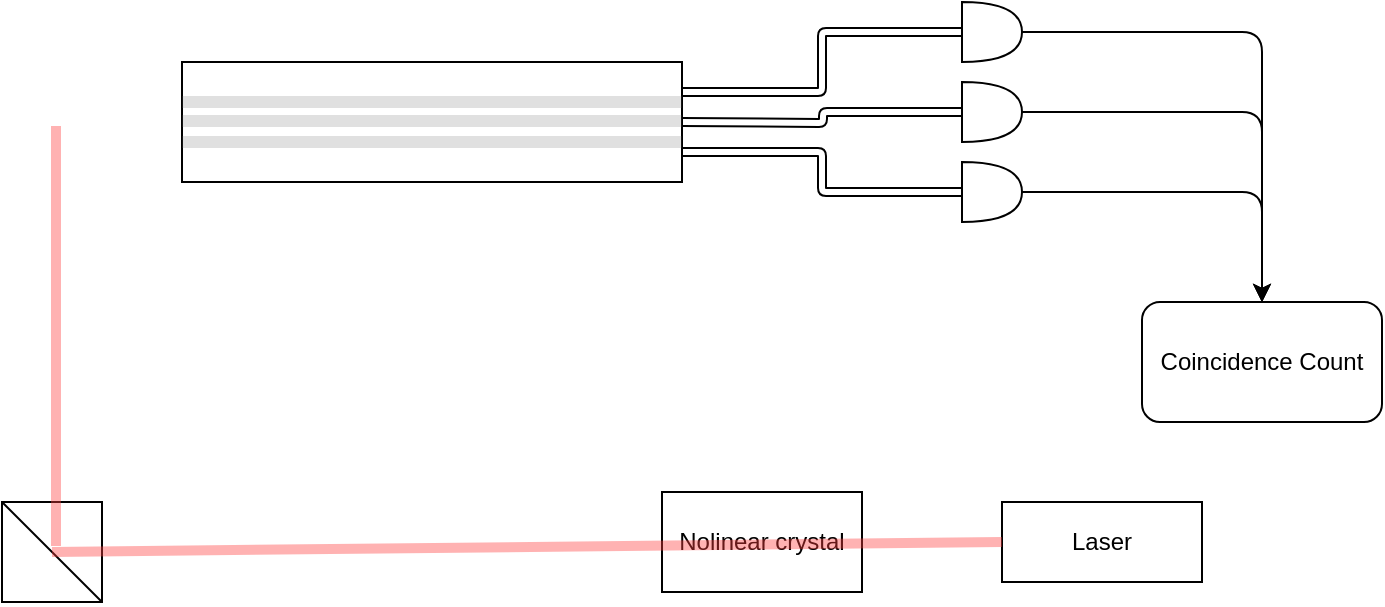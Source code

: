 <mxfile version="13.10.9" type="github">
  <diagram id="uqkbcDt2_l0e1CLEkKH2" name="Page-1">
    <mxGraphModel dx="1038" dy="588" grid="1" gridSize="10" guides="1" tooltips="1" connect="1" arrows="1" fold="1" page="1" pageScale="1" pageWidth="1169" pageHeight="827" math="0" shadow="0">
      <root>
        <mxCell id="0" />
        <mxCell id="1" parent="0" />
        <mxCell id="pPRYekGPoHE3d8YEOr2Z-12" style="edgeStyle=orthogonalEdgeStyle;shape=link;rounded=1;orthogonalLoop=1;jettySize=auto;html=1;entryX=1;entryY=0.25;entryDx=0;entryDy=0;strokeColor=#000000;strokeWidth=1;" edge="1" parent="1" source="pPRYekGPoHE3d8YEOr2Z-7" target="pPRYekGPoHE3d8YEOr2Z-3">
          <mxGeometry relative="1" as="geometry" />
        </mxCell>
        <mxCell id="pPRYekGPoHE3d8YEOr2Z-17" style="edgeStyle=orthogonalEdgeStyle;rounded=1;orthogonalLoop=1;jettySize=auto;html=1;exitX=1;exitY=0.5;exitDx=0;exitDy=0;exitPerimeter=0;strokeColor=#000000;strokeWidth=1;entryX=0.5;entryY=0;entryDx=0;entryDy=0;" edge="1" parent="1" source="pPRYekGPoHE3d8YEOr2Z-7" target="pPRYekGPoHE3d8YEOr2Z-15">
          <mxGeometry relative="1" as="geometry">
            <mxPoint x="950" y="330" as="targetPoint" />
          </mxGeometry>
        </mxCell>
        <mxCell id="pPRYekGPoHE3d8YEOr2Z-7" value="" style="shape=or;whiteSpace=wrap;html=1;" vertex="1" parent="1">
          <mxGeometry x="800" y="220" width="30" height="30" as="geometry" />
        </mxCell>
        <mxCell id="pPRYekGPoHE3d8YEOr2Z-13" style="edgeStyle=orthogonalEdgeStyle;shape=link;rounded=1;orthogonalLoop=1;jettySize=auto;html=1;strokeColor=#000000;strokeWidth=1;" edge="1" parent="1" source="pPRYekGPoHE3d8YEOr2Z-8">
          <mxGeometry relative="1" as="geometry">
            <mxPoint x="660" y="280" as="targetPoint" />
          </mxGeometry>
        </mxCell>
        <mxCell id="pPRYekGPoHE3d8YEOr2Z-16" style="edgeStyle=orthogonalEdgeStyle;rounded=1;orthogonalLoop=1;jettySize=auto;html=1;entryX=0.5;entryY=0;entryDx=0;entryDy=0;strokeColor=#000000;strokeWidth=1;" edge="1" parent="1" source="pPRYekGPoHE3d8YEOr2Z-8" target="pPRYekGPoHE3d8YEOr2Z-15">
          <mxGeometry relative="1" as="geometry" />
        </mxCell>
        <mxCell id="pPRYekGPoHE3d8YEOr2Z-8" value="" style="shape=or;whiteSpace=wrap;html=1;" vertex="1" parent="1">
          <mxGeometry x="800" y="260" width="30" height="30" as="geometry" />
        </mxCell>
        <mxCell id="pPRYekGPoHE3d8YEOr2Z-14" style="edgeStyle=orthogonalEdgeStyle;shape=link;rounded=1;orthogonalLoop=1;jettySize=auto;html=1;entryX=1;entryY=0.75;entryDx=0;entryDy=0;strokeColor=#000000;strokeWidth=1;" edge="1" parent="1" source="pPRYekGPoHE3d8YEOr2Z-9" target="pPRYekGPoHE3d8YEOr2Z-3">
          <mxGeometry relative="1" as="geometry" />
        </mxCell>
        <mxCell id="pPRYekGPoHE3d8YEOr2Z-18" style="edgeStyle=orthogonalEdgeStyle;rounded=1;orthogonalLoop=1;jettySize=auto;html=1;entryX=0.5;entryY=0;entryDx=0;entryDy=0;strokeColor=#000000;strokeWidth=1;" edge="1" parent="1" source="pPRYekGPoHE3d8YEOr2Z-9" target="pPRYekGPoHE3d8YEOr2Z-15">
          <mxGeometry relative="1" as="geometry" />
        </mxCell>
        <mxCell id="pPRYekGPoHE3d8YEOr2Z-9" value="" style="shape=or;whiteSpace=wrap;html=1;" vertex="1" parent="1">
          <mxGeometry x="800" y="300" width="30" height="30" as="geometry" />
        </mxCell>
        <mxCell id="pPRYekGPoHE3d8YEOr2Z-15" value="Coincidence Count" style="rounded=1;whiteSpace=wrap;html=1;" vertex="1" parent="1">
          <mxGeometry x="890" y="370" width="120" height="60" as="geometry" />
        </mxCell>
        <mxCell id="pPRYekGPoHE3d8YEOr2Z-19" value="Laser" style="rounded=0;whiteSpace=wrap;html=1;" vertex="1" parent="1">
          <mxGeometry x="820" y="470" width="100" height="40" as="geometry" />
        </mxCell>
        <mxCell id="pPRYekGPoHE3d8YEOr2Z-20" value="Nolinear crystal" style="rounded=0;whiteSpace=wrap;html=1;fillColor=none;" vertex="1" parent="1">
          <mxGeometry x="650" y="465" width="100" height="50" as="geometry" />
        </mxCell>
        <mxCell id="pPRYekGPoHE3d8YEOr2Z-23" value="" style="group" vertex="1" connectable="0" parent="1">
          <mxGeometry x="320" y="470" width="50" height="50" as="geometry" />
        </mxCell>
        <mxCell id="pPRYekGPoHE3d8YEOr2Z-21" value="" style="whiteSpace=wrap;html=1;aspect=fixed;fillColor=none;" vertex="1" parent="pPRYekGPoHE3d8YEOr2Z-23">
          <mxGeometry width="50" height="50" as="geometry" />
        </mxCell>
        <mxCell id="pPRYekGPoHE3d8YEOr2Z-22" value="" style="endArrow=none;html=1;strokeColor=#000000;strokeWidth=1;entryX=0;entryY=0;entryDx=0;entryDy=0;exitX=1;exitY=1;exitDx=0;exitDy=0;" edge="1" parent="pPRYekGPoHE3d8YEOr2Z-23" source="pPRYekGPoHE3d8YEOr2Z-21" target="pPRYekGPoHE3d8YEOr2Z-21">
          <mxGeometry width="50" height="50" relative="1" as="geometry">
            <mxPoint x="-180" y="90" as="sourcePoint" />
            <mxPoint x="-130" y="40" as="targetPoint" />
          </mxGeometry>
        </mxCell>
        <mxCell id="pPRYekGPoHE3d8YEOr2Z-24" value="" style="endArrow=none;html=1;strokeWidth=5;entryX=0;entryY=0.5;entryDx=0;entryDy=0;strokeColor=#FF4040;opacity=40;" edge="1" parent="1" target="pPRYekGPoHE3d8YEOr2Z-19">
          <mxGeometry width="50" height="50" relative="1" as="geometry">
            <mxPoint x="345" y="495" as="sourcePoint" />
            <mxPoint x="590" y="380" as="targetPoint" />
          </mxGeometry>
        </mxCell>
        <mxCell id="pPRYekGPoHE3d8YEOr2Z-25" value="" style="endArrow=none;html=1;strokeColor=#FF4040;strokeWidth=5;opacity=40;" edge="1" parent="1">
          <mxGeometry width="50" height="50" relative="1" as="geometry">
            <mxPoint x="347" y="492" as="sourcePoint" />
            <mxPoint x="347" y="282" as="targetPoint" />
          </mxGeometry>
        </mxCell>
        <mxCell id="pPRYekGPoHE3d8YEOr2Z-26" value="" style="group" vertex="1" connectable="0" parent="1">
          <mxGeometry x="410" y="250" width="250" height="60" as="geometry" />
        </mxCell>
        <mxCell id="pPRYekGPoHE3d8YEOr2Z-3" value="" style="rounded=0;whiteSpace=wrap;html=1;" vertex="1" parent="pPRYekGPoHE3d8YEOr2Z-26">
          <mxGeometry width="250" height="60" as="geometry" />
        </mxCell>
        <mxCell id="pPRYekGPoHE3d8YEOr2Z-4" value="" style="endArrow=none;html=1;fillColor=#f5f5f5;strokeColor=#666666;strokeWidth=6;opacity=20;" edge="1" parent="pPRYekGPoHE3d8YEOr2Z-26">
          <mxGeometry width="50" height="50" relative="1" as="geometry">
            <mxPoint y="20" as="sourcePoint" />
            <mxPoint x="250" y="20" as="targetPoint" />
          </mxGeometry>
        </mxCell>
        <mxCell id="pPRYekGPoHE3d8YEOr2Z-5" value="" style="endArrow=none;html=1;fillColor=#f5f5f5;strokeColor=#666666;strokeWidth=6;opacity=20;" edge="1" parent="pPRYekGPoHE3d8YEOr2Z-26">
          <mxGeometry width="50" height="50" relative="1" as="geometry">
            <mxPoint y="29.5" as="sourcePoint" />
            <mxPoint x="250" y="29.5" as="targetPoint" />
          </mxGeometry>
        </mxCell>
        <mxCell id="pPRYekGPoHE3d8YEOr2Z-6" value="" style="endArrow=none;html=1;fillColor=#f5f5f5;strokeColor=#666666;strokeWidth=6;opacity=20;" edge="1" parent="pPRYekGPoHE3d8YEOr2Z-26">
          <mxGeometry width="50" height="50" relative="1" as="geometry">
            <mxPoint y="40" as="sourcePoint" />
            <mxPoint x="250" y="40" as="targetPoint" />
          </mxGeometry>
        </mxCell>
      </root>
    </mxGraphModel>
  </diagram>
</mxfile>
